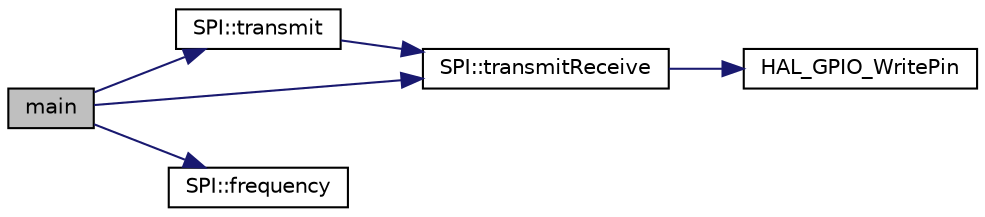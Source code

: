 digraph "main"
{
  edge [fontname="Helvetica",fontsize="10",labelfontname="Helvetica",labelfontsize="10"];
  node [fontname="Helvetica",fontsize="10",shape=record];
  rankdir="LR";
  Node0 [label="main",height=0.2,width=0.4,color="black", fillcolor="grey75", style="filled", fontcolor="black"];
  Node0 -> Node1 [color="midnightblue",fontsize="10",style="solid",fontname="Helvetica"];
  Node1 [label="SPI::transmit",height=0.2,width=0.4,color="black", fillcolor="white", style="filled",URL="$class_s_p_i.html#a5b9eaccb3fd1475b8c119ef0fc8de32d"];
  Node1 -> Node2 [color="midnightblue",fontsize="10",style="solid",fontname="Helvetica"];
  Node2 [label="SPI::transmitReceive",height=0.2,width=0.4,color="black", fillcolor="white", style="filled",URL="$class_s_p_i.html#a8c005ffbec694599187025ffb9123c70"];
  Node2 -> Node3 [color="midnightblue",fontsize="10",style="solid",fontname="Helvetica"];
  Node3 [label="HAL_GPIO_WritePin",height=0.2,width=0.4,color="black", fillcolor="white", style="filled",URL="$group___g_p_i_o___exported___functions___group2.html#gaf4b97bdf533a02f51ef696d43b6da5c4"];
  Node0 -> Node2 [color="midnightblue",fontsize="10",style="solid",fontname="Helvetica"];
  Node0 -> Node4 [color="midnightblue",fontsize="10",style="solid",fontname="Helvetica"];
  Node4 [label="SPI::frequency",height=0.2,width=0.4,color="black", fillcolor="white", style="filled",URL="$class_s_p_i.html#a1849c8241b81354ba8088a2de91f298e"];
}

